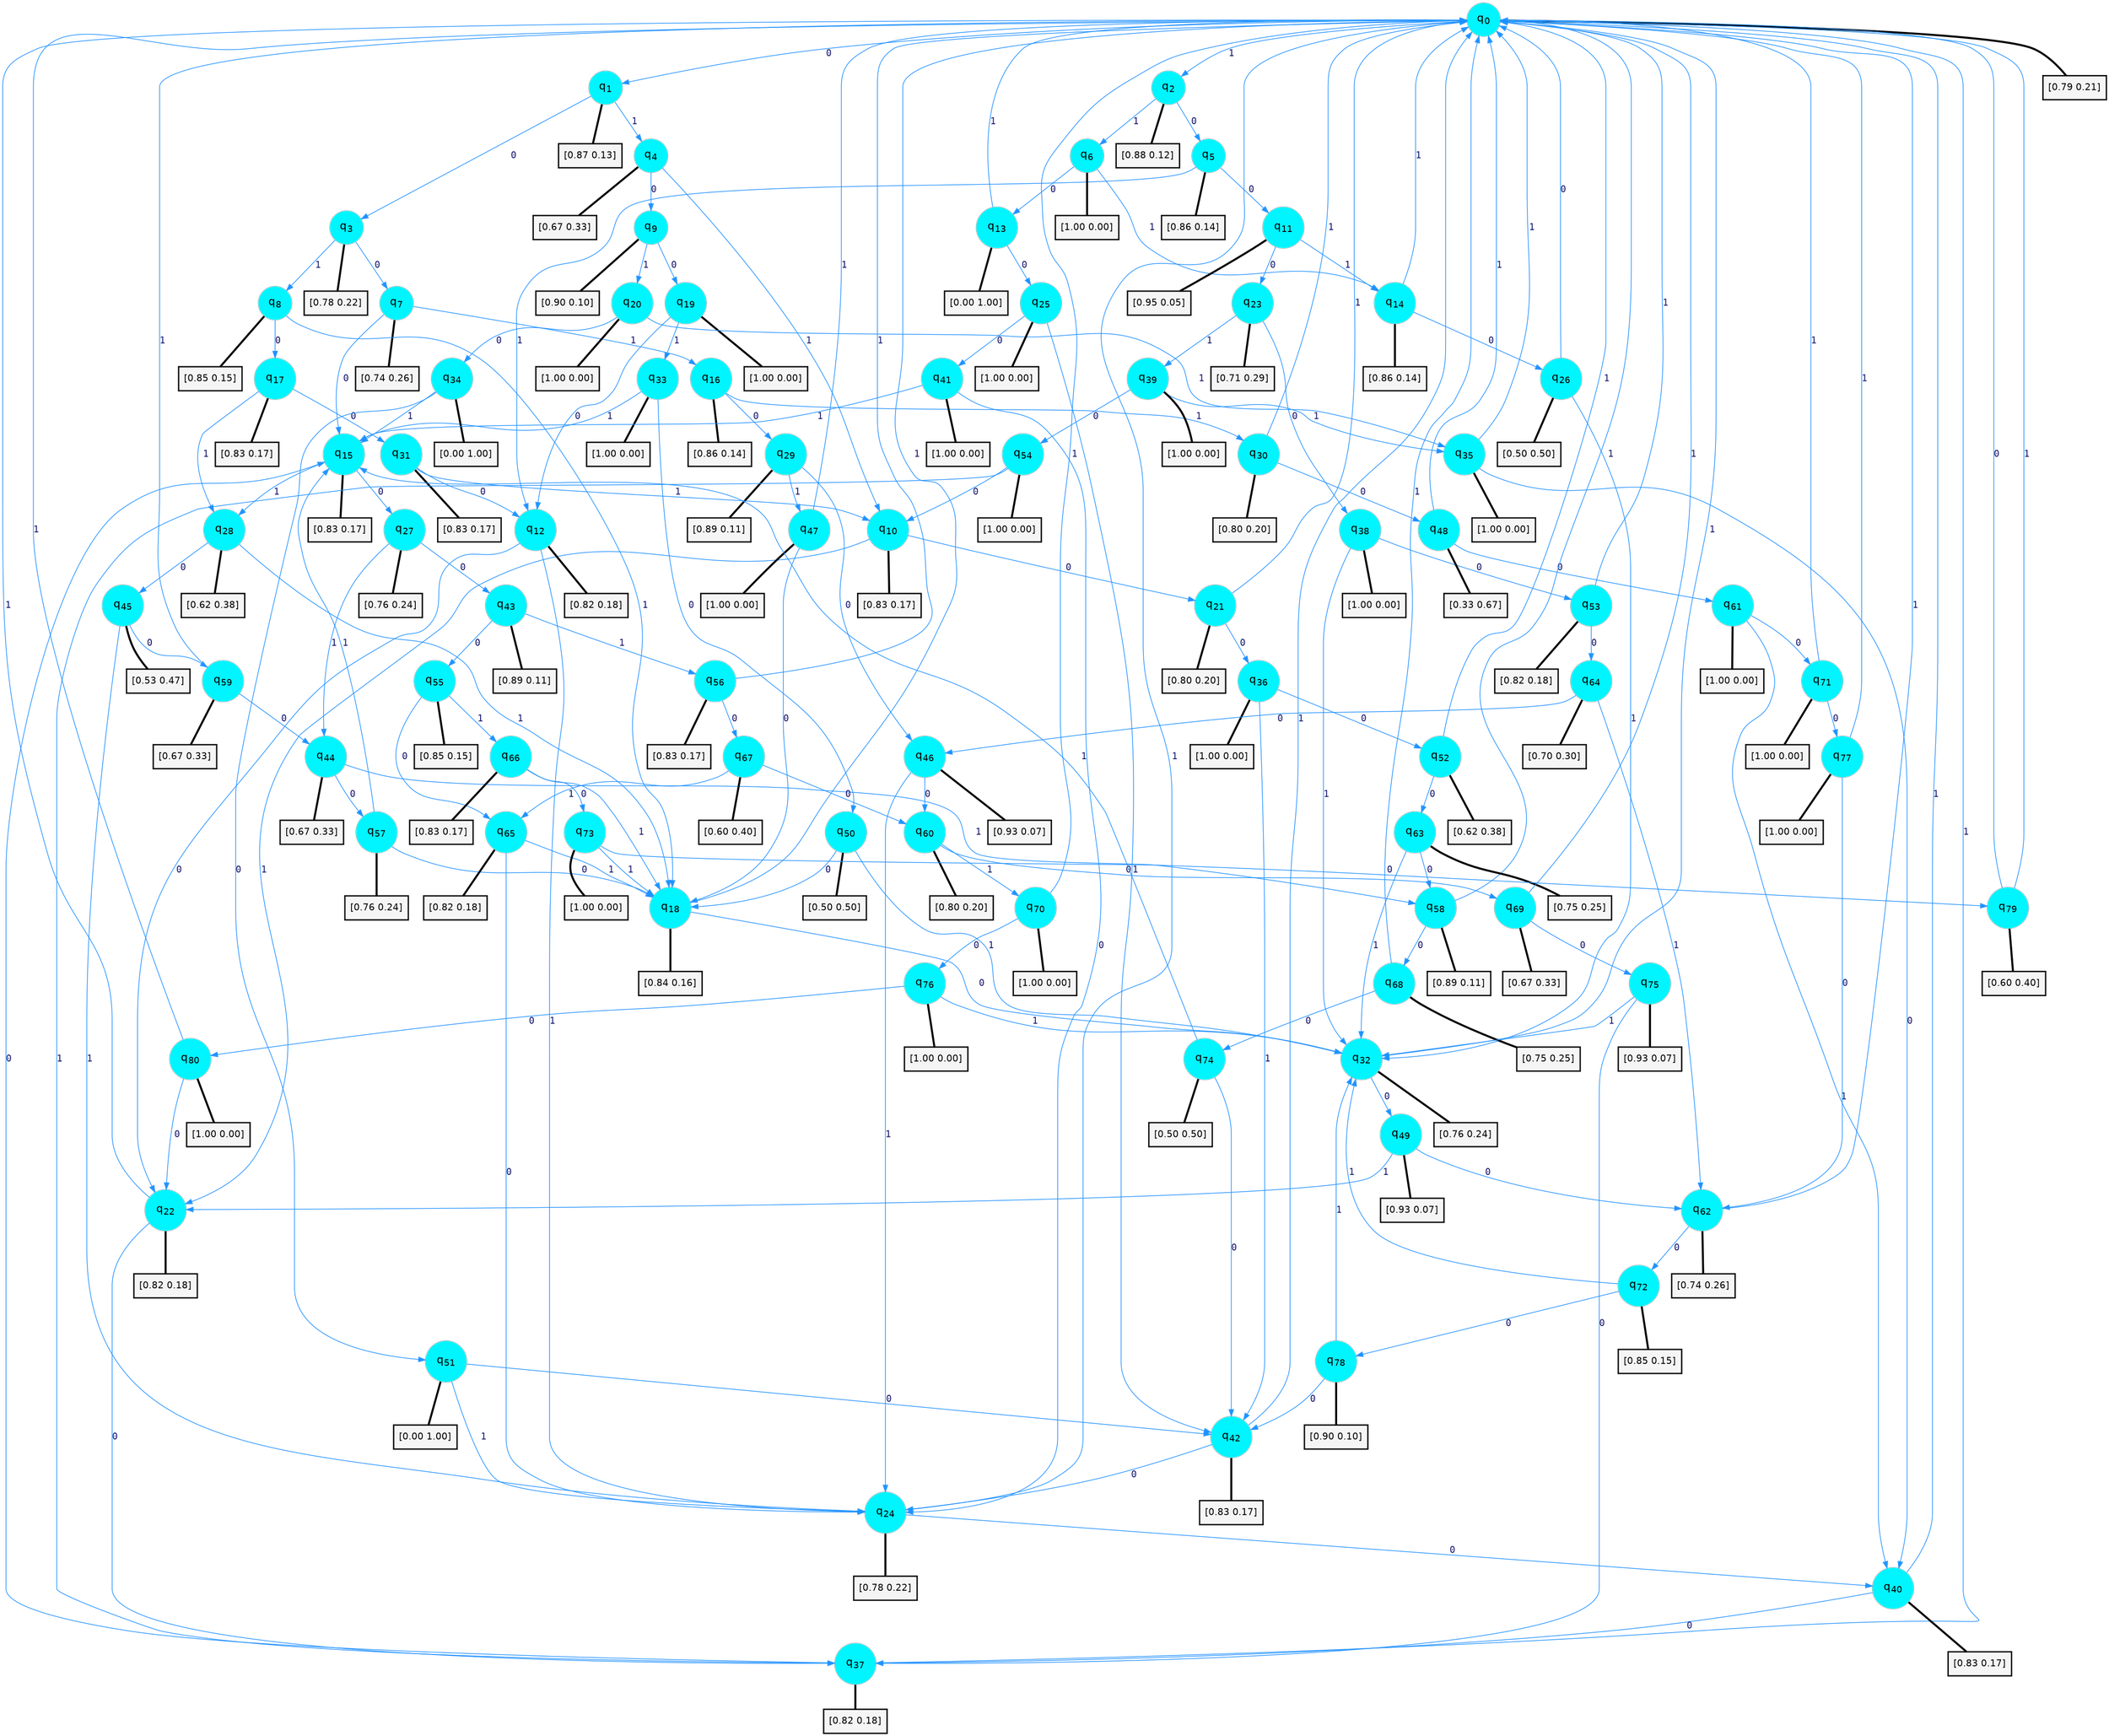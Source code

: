 digraph G {
graph [
bgcolor=transparent, dpi=300, rankdir=TD, size="40,25"];
node [
color=gray, fillcolor=turquoise1, fontcolor=black, fontname=Helvetica, fontsize=16, fontweight=bold, shape=circle, style=filled];
edge [
arrowsize=1, color=dodgerblue1, fontcolor=midnightblue, fontname=courier, fontweight=bold, penwidth=1, style=solid, weight=20];
0[label=<q<SUB>0</SUB>>];
1[label=<q<SUB>1</SUB>>];
2[label=<q<SUB>2</SUB>>];
3[label=<q<SUB>3</SUB>>];
4[label=<q<SUB>4</SUB>>];
5[label=<q<SUB>5</SUB>>];
6[label=<q<SUB>6</SUB>>];
7[label=<q<SUB>7</SUB>>];
8[label=<q<SUB>8</SUB>>];
9[label=<q<SUB>9</SUB>>];
10[label=<q<SUB>10</SUB>>];
11[label=<q<SUB>11</SUB>>];
12[label=<q<SUB>12</SUB>>];
13[label=<q<SUB>13</SUB>>];
14[label=<q<SUB>14</SUB>>];
15[label=<q<SUB>15</SUB>>];
16[label=<q<SUB>16</SUB>>];
17[label=<q<SUB>17</SUB>>];
18[label=<q<SUB>18</SUB>>];
19[label=<q<SUB>19</SUB>>];
20[label=<q<SUB>20</SUB>>];
21[label=<q<SUB>21</SUB>>];
22[label=<q<SUB>22</SUB>>];
23[label=<q<SUB>23</SUB>>];
24[label=<q<SUB>24</SUB>>];
25[label=<q<SUB>25</SUB>>];
26[label=<q<SUB>26</SUB>>];
27[label=<q<SUB>27</SUB>>];
28[label=<q<SUB>28</SUB>>];
29[label=<q<SUB>29</SUB>>];
30[label=<q<SUB>30</SUB>>];
31[label=<q<SUB>31</SUB>>];
32[label=<q<SUB>32</SUB>>];
33[label=<q<SUB>33</SUB>>];
34[label=<q<SUB>34</SUB>>];
35[label=<q<SUB>35</SUB>>];
36[label=<q<SUB>36</SUB>>];
37[label=<q<SUB>37</SUB>>];
38[label=<q<SUB>38</SUB>>];
39[label=<q<SUB>39</SUB>>];
40[label=<q<SUB>40</SUB>>];
41[label=<q<SUB>41</SUB>>];
42[label=<q<SUB>42</SUB>>];
43[label=<q<SUB>43</SUB>>];
44[label=<q<SUB>44</SUB>>];
45[label=<q<SUB>45</SUB>>];
46[label=<q<SUB>46</SUB>>];
47[label=<q<SUB>47</SUB>>];
48[label=<q<SUB>48</SUB>>];
49[label=<q<SUB>49</SUB>>];
50[label=<q<SUB>50</SUB>>];
51[label=<q<SUB>51</SUB>>];
52[label=<q<SUB>52</SUB>>];
53[label=<q<SUB>53</SUB>>];
54[label=<q<SUB>54</SUB>>];
55[label=<q<SUB>55</SUB>>];
56[label=<q<SUB>56</SUB>>];
57[label=<q<SUB>57</SUB>>];
58[label=<q<SUB>58</SUB>>];
59[label=<q<SUB>59</SUB>>];
60[label=<q<SUB>60</SUB>>];
61[label=<q<SUB>61</SUB>>];
62[label=<q<SUB>62</SUB>>];
63[label=<q<SUB>63</SUB>>];
64[label=<q<SUB>64</SUB>>];
65[label=<q<SUB>65</SUB>>];
66[label=<q<SUB>66</SUB>>];
67[label=<q<SUB>67</SUB>>];
68[label=<q<SUB>68</SUB>>];
69[label=<q<SUB>69</SUB>>];
70[label=<q<SUB>70</SUB>>];
71[label=<q<SUB>71</SUB>>];
72[label=<q<SUB>72</SUB>>];
73[label=<q<SUB>73</SUB>>];
74[label=<q<SUB>74</SUB>>];
75[label=<q<SUB>75</SUB>>];
76[label=<q<SUB>76</SUB>>];
77[label=<q<SUB>77</SUB>>];
78[label=<q<SUB>78</SUB>>];
79[label=<q<SUB>79</SUB>>];
80[label=<q<SUB>80</SUB>>];
81[label="[0.79 0.21]", shape=box,fontcolor=black, fontname=Helvetica, fontsize=14, penwidth=2, fillcolor=whitesmoke,color=black];
82[label="[0.87 0.13]", shape=box,fontcolor=black, fontname=Helvetica, fontsize=14, penwidth=2, fillcolor=whitesmoke,color=black];
83[label="[0.88 0.12]", shape=box,fontcolor=black, fontname=Helvetica, fontsize=14, penwidth=2, fillcolor=whitesmoke,color=black];
84[label="[0.78 0.22]", shape=box,fontcolor=black, fontname=Helvetica, fontsize=14, penwidth=2, fillcolor=whitesmoke,color=black];
85[label="[0.67 0.33]", shape=box,fontcolor=black, fontname=Helvetica, fontsize=14, penwidth=2, fillcolor=whitesmoke,color=black];
86[label="[0.86 0.14]", shape=box,fontcolor=black, fontname=Helvetica, fontsize=14, penwidth=2, fillcolor=whitesmoke,color=black];
87[label="[1.00 0.00]", shape=box,fontcolor=black, fontname=Helvetica, fontsize=14, penwidth=2, fillcolor=whitesmoke,color=black];
88[label="[0.74 0.26]", shape=box,fontcolor=black, fontname=Helvetica, fontsize=14, penwidth=2, fillcolor=whitesmoke,color=black];
89[label="[0.85 0.15]", shape=box,fontcolor=black, fontname=Helvetica, fontsize=14, penwidth=2, fillcolor=whitesmoke,color=black];
90[label="[0.90 0.10]", shape=box,fontcolor=black, fontname=Helvetica, fontsize=14, penwidth=2, fillcolor=whitesmoke,color=black];
91[label="[0.83 0.17]", shape=box,fontcolor=black, fontname=Helvetica, fontsize=14, penwidth=2, fillcolor=whitesmoke,color=black];
92[label="[0.95 0.05]", shape=box,fontcolor=black, fontname=Helvetica, fontsize=14, penwidth=2, fillcolor=whitesmoke,color=black];
93[label="[0.82 0.18]", shape=box,fontcolor=black, fontname=Helvetica, fontsize=14, penwidth=2, fillcolor=whitesmoke,color=black];
94[label="[0.00 1.00]", shape=box,fontcolor=black, fontname=Helvetica, fontsize=14, penwidth=2, fillcolor=whitesmoke,color=black];
95[label="[0.86 0.14]", shape=box,fontcolor=black, fontname=Helvetica, fontsize=14, penwidth=2, fillcolor=whitesmoke,color=black];
96[label="[0.83 0.17]", shape=box,fontcolor=black, fontname=Helvetica, fontsize=14, penwidth=2, fillcolor=whitesmoke,color=black];
97[label="[0.86 0.14]", shape=box,fontcolor=black, fontname=Helvetica, fontsize=14, penwidth=2, fillcolor=whitesmoke,color=black];
98[label="[0.83 0.17]", shape=box,fontcolor=black, fontname=Helvetica, fontsize=14, penwidth=2, fillcolor=whitesmoke,color=black];
99[label="[0.84 0.16]", shape=box,fontcolor=black, fontname=Helvetica, fontsize=14, penwidth=2, fillcolor=whitesmoke,color=black];
100[label="[1.00 0.00]", shape=box,fontcolor=black, fontname=Helvetica, fontsize=14, penwidth=2, fillcolor=whitesmoke,color=black];
101[label="[1.00 0.00]", shape=box,fontcolor=black, fontname=Helvetica, fontsize=14, penwidth=2, fillcolor=whitesmoke,color=black];
102[label="[0.80 0.20]", shape=box,fontcolor=black, fontname=Helvetica, fontsize=14, penwidth=2, fillcolor=whitesmoke,color=black];
103[label="[0.82 0.18]", shape=box,fontcolor=black, fontname=Helvetica, fontsize=14, penwidth=2, fillcolor=whitesmoke,color=black];
104[label="[0.71 0.29]", shape=box,fontcolor=black, fontname=Helvetica, fontsize=14, penwidth=2, fillcolor=whitesmoke,color=black];
105[label="[0.78 0.22]", shape=box,fontcolor=black, fontname=Helvetica, fontsize=14, penwidth=2, fillcolor=whitesmoke,color=black];
106[label="[1.00 0.00]", shape=box,fontcolor=black, fontname=Helvetica, fontsize=14, penwidth=2, fillcolor=whitesmoke,color=black];
107[label="[0.50 0.50]", shape=box,fontcolor=black, fontname=Helvetica, fontsize=14, penwidth=2, fillcolor=whitesmoke,color=black];
108[label="[0.76 0.24]", shape=box,fontcolor=black, fontname=Helvetica, fontsize=14, penwidth=2, fillcolor=whitesmoke,color=black];
109[label="[0.62 0.38]", shape=box,fontcolor=black, fontname=Helvetica, fontsize=14, penwidth=2, fillcolor=whitesmoke,color=black];
110[label="[0.89 0.11]", shape=box,fontcolor=black, fontname=Helvetica, fontsize=14, penwidth=2, fillcolor=whitesmoke,color=black];
111[label="[0.80 0.20]", shape=box,fontcolor=black, fontname=Helvetica, fontsize=14, penwidth=2, fillcolor=whitesmoke,color=black];
112[label="[0.83 0.17]", shape=box,fontcolor=black, fontname=Helvetica, fontsize=14, penwidth=2, fillcolor=whitesmoke,color=black];
113[label="[0.76 0.24]", shape=box,fontcolor=black, fontname=Helvetica, fontsize=14, penwidth=2, fillcolor=whitesmoke,color=black];
114[label="[1.00 0.00]", shape=box,fontcolor=black, fontname=Helvetica, fontsize=14, penwidth=2, fillcolor=whitesmoke,color=black];
115[label="[0.00 1.00]", shape=box,fontcolor=black, fontname=Helvetica, fontsize=14, penwidth=2, fillcolor=whitesmoke,color=black];
116[label="[1.00 0.00]", shape=box,fontcolor=black, fontname=Helvetica, fontsize=14, penwidth=2, fillcolor=whitesmoke,color=black];
117[label="[1.00 0.00]", shape=box,fontcolor=black, fontname=Helvetica, fontsize=14, penwidth=2, fillcolor=whitesmoke,color=black];
118[label="[0.82 0.18]", shape=box,fontcolor=black, fontname=Helvetica, fontsize=14, penwidth=2, fillcolor=whitesmoke,color=black];
119[label="[1.00 0.00]", shape=box,fontcolor=black, fontname=Helvetica, fontsize=14, penwidth=2, fillcolor=whitesmoke,color=black];
120[label="[1.00 0.00]", shape=box,fontcolor=black, fontname=Helvetica, fontsize=14, penwidth=2, fillcolor=whitesmoke,color=black];
121[label="[0.83 0.17]", shape=box,fontcolor=black, fontname=Helvetica, fontsize=14, penwidth=2, fillcolor=whitesmoke,color=black];
122[label="[1.00 0.00]", shape=box,fontcolor=black, fontname=Helvetica, fontsize=14, penwidth=2, fillcolor=whitesmoke,color=black];
123[label="[0.83 0.17]", shape=box,fontcolor=black, fontname=Helvetica, fontsize=14, penwidth=2, fillcolor=whitesmoke,color=black];
124[label="[0.89 0.11]", shape=box,fontcolor=black, fontname=Helvetica, fontsize=14, penwidth=2, fillcolor=whitesmoke,color=black];
125[label="[0.67 0.33]", shape=box,fontcolor=black, fontname=Helvetica, fontsize=14, penwidth=2, fillcolor=whitesmoke,color=black];
126[label="[0.53 0.47]", shape=box,fontcolor=black, fontname=Helvetica, fontsize=14, penwidth=2, fillcolor=whitesmoke,color=black];
127[label="[0.93 0.07]", shape=box,fontcolor=black, fontname=Helvetica, fontsize=14, penwidth=2, fillcolor=whitesmoke,color=black];
128[label="[1.00 0.00]", shape=box,fontcolor=black, fontname=Helvetica, fontsize=14, penwidth=2, fillcolor=whitesmoke,color=black];
129[label="[0.33 0.67]", shape=box,fontcolor=black, fontname=Helvetica, fontsize=14, penwidth=2, fillcolor=whitesmoke,color=black];
130[label="[0.93 0.07]", shape=box,fontcolor=black, fontname=Helvetica, fontsize=14, penwidth=2, fillcolor=whitesmoke,color=black];
131[label="[0.50 0.50]", shape=box,fontcolor=black, fontname=Helvetica, fontsize=14, penwidth=2, fillcolor=whitesmoke,color=black];
132[label="[0.00 1.00]", shape=box,fontcolor=black, fontname=Helvetica, fontsize=14, penwidth=2, fillcolor=whitesmoke,color=black];
133[label="[0.62 0.38]", shape=box,fontcolor=black, fontname=Helvetica, fontsize=14, penwidth=2, fillcolor=whitesmoke,color=black];
134[label="[0.82 0.18]", shape=box,fontcolor=black, fontname=Helvetica, fontsize=14, penwidth=2, fillcolor=whitesmoke,color=black];
135[label="[1.00 0.00]", shape=box,fontcolor=black, fontname=Helvetica, fontsize=14, penwidth=2, fillcolor=whitesmoke,color=black];
136[label="[0.85 0.15]", shape=box,fontcolor=black, fontname=Helvetica, fontsize=14, penwidth=2, fillcolor=whitesmoke,color=black];
137[label="[0.83 0.17]", shape=box,fontcolor=black, fontname=Helvetica, fontsize=14, penwidth=2, fillcolor=whitesmoke,color=black];
138[label="[0.76 0.24]", shape=box,fontcolor=black, fontname=Helvetica, fontsize=14, penwidth=2, fillcolor=whitesmoke,color=black];
139[label="[0.89 0.11]", shape=box,fontcolor=black, fontname=Helvetica, fontsize=14, penwidth=2, fillcolor=whitesmoke,color=black];
140[label="[0.67 0.33]", shape=box,fontcolor=black, fontname=Helvetica, fontsize=14, penwidth=2, fillcolor=whitesmoke,color=black];
141[label="[0.80 0.20]", shape=box,fontcolor=black, fontname=Helvetica, fontsize=14, penwidth=2, fillcolor=whitesmoke,color=black];
142[label="[1.00 0.00]", shape=box,fontcolor=black, fontname=Helvetica, fontsize=14, penwidth=2, fillcolor=whitesmoke,color=black];
143[label="[0.74 0.26]", shape=box,fontcolor=black, fontname=Helvetica, fontsize=14, penwidth=2, fillcolor=whitesmoke,color=black];
144[label="[0.75 0.25]", shape=box,fontcolor=black, fontname=Helvetica, fontsize=14, penwidth=2, fillcolor=whitesmoke,color=black];
145[label="[0.70 0.30]", shape=box,fontcolor=black, fontname=Helvetica, fontsize=14, penwidth=2, fillcolor=whitesmoke,color=black];
146[label="[0.82 0.18]", shape=box,fontcolor=black, fontname=Helvetica, fontsize=14, penwidth=2, fillcolor=whitesmoke,color=black];
147[label="[0.83 0.17]", shape=box,fontcolor=black, fontname=Helvetica, fontsize=14, penwidth=2, fillcolor=whitesmoke,color=black];
148[label="[0.60 0.40]", shape=box,fontcolor=black, fontname=Helvetica, fontsize=14, penwidth=2, fillcolor=whitesmoke,color=black];
149[label="[0.75 0.25]", shape=box,fontcolor=black, fontname=Helvetica, fontsize=14, penwidth=2, fillcolor=whitesmoke,color=black];
150[label="[0.67 0.33]", shape=box,fontcolor=black, fontname=Helvetica, fontsize=14, penwidth=2, fillcolor=whitesmoke,color=black];
151[label="[1.00 0.00]", shape=box,fontcolor=black, fontname=Helvetica, fontsize=14, penwidth=2, fillcolor=whitesmoke,color=black];
152[label="[1.00 0.00]", shape=box,fontcolor=black, fontname=Helvetica, fontsize=14, penwidth=2, fillcolor=whitesmoke,color=black];
153[label="[0.85 0.15]", shape=box,fontcolor=black, fontname=Helvetica, fontsize=14, penwidth=2, fillcolor=whitesmoke,color=black];
154[label="[1.00 0.00]", shape=box,fontcolor=black, fontname=Helvetica, fontsize=14, penwidth=2, fillcolor=whitesmoke,color=black];
155[label="[0.50 0.50]", shape=box,fontcolor=black, fontname=Helvetica, fontsize=14, penwidth=2, fillcolor=whitesmoke,color=black];
156[label="[0.93 0.07]", shape=box,fontcolor=black, fontname=Helvetica, fontsize=14, penwidth=2, fillcolor=whitesmoke,color=black];
157[label="[1.00 0.00]", shape=box,fontcolor=black, fontname=Helvetica, fontsize=14, penwidth=2, fillcolor=whitesmoke,color=black];
158[label="[1.00 0.00]", shape=box,fontcolor=black, fontname=Helvetica, fontsize=14, penwidth=2, fillcolor=whitesmoke,color=black];
159[label="[0.90 0.10]", shape=box,fontcolor=black, fontname=Helvetica, fontsize=14, penwidth=2, fillcolor=whitesmoke,color=black];
160[label="[0.60 0.40]", shape=box,fontcolor=black, fontname=Helvetica, fontsize=14, penwidth=2, fillcolor=whitesmoke,color=black];
161[label="[1.00 0.00]", shape=box,fontcolor=black, fontname=Helvetica, fontsize=14, penwidth=2, fillcolor=whitesmoke,color=black];
0->1 [label=0];
0->2 [label=1];
0->81 [arrowhead=none, penwidth=3,color=black];
1->3 [label=0];
1->4 [label=1];
1->82 [arrowhead=none, penwidth=3,color=black];
2->5 [label=0];
2->6 [label=1];
2->83 [arrowhead=none, penwidth=3,color=black];
3->7 [label=0];
3->8 [label=1];
3->84 [arrowhead=none, penwidth=3,color=black];
4->9 [label=0];
4->10 [label=1];
4->85 [arrowhead=none, penwidth=3,color=black];
5->11 [label=0];
5->12 [label=1];
5->86 [arrowhead=none, penwidth=3,color=black];
6->13 [label=0];
6->14 [label=1];
6->87 [arrowhead=none, penwidth=3,color=black];
7->15 [label=0];
7->16 [label=1];
7->88 [arrowhead=none, penwidth=3,color=black];
8->17 [label=0];
8->18 [label=1];
8->89 [arrowhead=none, penwidth=3,color=black];
9->19 [label=0];
9->20 [label=1];
9->90 [arrowhead=none, penwidth=3,color=black];
10->21 [label=0];
10->22 [label=1];
10->91 [arrowhead=none, penwidth=3,color=black];
11->23 [label=0];
11->14 [label=1];
11->92 [arrowhead=none, penwidth=3,color=black];
12->22 [label=0];
12->24 [label=1];
12->93 [arrowhead=none, penwidth=3,color=black];
13->25 [label=0];
13->0 [label=1];
13->94 [arrowhead=none, penwidth=3,color=black];
14->26 [label=0];
14->0 [label=1];
14->95 [arrowhead=none, penwidth=3,color=black];
15->27 [label=0];
15->28 [label=1];
15->96 [arrowhead=none, penwidth=3,color=black];
16->29 [label=0];
16->30 [label=1];
16->97 [arrowhead=none, penwidth=3,color=black];
17->31 [label=0];
17->28 [label=1];
17->98 [arrowhead=none, penwidth=3,color=black];
18->32 [label=0];
18->0 [label=1];
18->99 [arrowhead=none, penwidth=3,color=black];
19->12 [label=0];
19->33 [label=1];
19->100 [arrowhead=none, penwidth=3,color=black];
20->34 [label=0];
20->35 [label=1];
20->101 [arrowhead=none, penwidth=3,color=black];
21->36 [label=0];
21->0 [label=1];
21->102 [arrowhead=none, penwidth=3,color=black];
22->37 [label=0];
22->0 [label=1];
22->103 [arrowhead=none, penwidth=3,color=black];
23->38 [label=0];
23->39 [label=1];
23->104 [arrowhead=none, penwidth=3,color=black];
24->40 [label=0];
24->0 [label=1];
24->105 [arrowhead=none, penwidth=3,color=black];
25->41 [label=0];
25->42 [label=1];
25->106 [arrowhead=none, penwidth=3,color=black];
26->0 [label=0];
26->32 [label=1];
26->107 [arrowhead=none, penwidth=3,color=black];
27->43 [label=0];
27->44 [label=1];
27->108 [arrowhead=none, penwidth=3,color=black];
28->45 [label=0];
28->18 [label=1];
28->109 [arrowhead=none, penwidth=3,color=black];
29->46 [label=0];
29->47 [label=1];
29->110 [arrowhead=none, penwidth=3,color=black];
30->48 [label=0];
30->0 [label=1];
30->111 [arrowhead=none, penwidth=3,color=black];
31->12 [label=0];
31->10 [label=1];
31->112 [arrowhead=none, penwidth=3,color=black];
32->49 [label=0];
32->0 [label=1];
32->113 [arrowhead=none, penwidth=3,color=black];
33->50 [label=0];
33->15 [label=1];
33->114 [arrowhead=none, penwidth=3,color=black];
34->51 [label=0];
34->15 [label=1];
34->115 [arrowhead=none, penwidth=3,color=black];
35->40 [label=0];
35->0 [label=1];
35->116 [arrowhead=none, penwidth=3,color=black];
36->52 [label=0];
36->42 [label=1];
36->117 [arrowhead=none, penwidth=3,color=black];
37->15 [label=0];
37->0 [label=1];
37->118 [arrowhead=none, penwidth=3,color=black];
38->53 [label=0];
38->32 [label=1];
38->119 [arrowhead=none, penwidth=3,color=black];
39->54 [label=0];
39->35 [label=1];
39->120 [arrowhead=none, penwidth=3,color=black];
40->37 [label=0];
40->0 [label=1];
40->121 [arrowhead=none, penwidth=3,color=black];
41->24 [label=0];
41->15 [label=1];
41->122 [arrowhead=none, penwidth=3,color=black];
42->24 [label=0];
42->0 [label=1];
42->123 [arrowhead=none, penwidth=3,color=black];
43->55 [label=0];
43->56 [label=1];
43->124 [arrowhead=none, penwidth=3,color=black];
44->57 [label=0];
44->58 [label=1];
44->125 [arrowhead=none, penwidth=3,color=black];
45->59 [label=0];
45->24 [label=1];
45->126 [arrowhead=none, penwidth=3,color=black];
46->60 [label=0];
46->24 [label=1];
46->127 [arrowhead=none, penwidth=3,color=black];
47->18 [label=0];
47->0 [label=1];
47->128 [arrowhead=none, penwidth=3,color=black];
48->61 [label=0];
48->0 [label=1];
48->129 [arrowhead=none, penwidth=3,color=black];
49->62 [label=0];
49->22 [label=1];
49->130 [arrowhead=none, penwidth=3,color=black];
50->18 [label=0];
50->32 [label=1];
50->131 [arrowhead=none, penwidth=3,color=black];
51->42 [label=0];
51->24 [label=1];
51->132 [arrowhead=none, penwidth=3,color=black];
52->63 [label=0];
52->0 [label=1];
52->133 [arrowhead=none, penwidth=3,color=black];
53->64 [label=0];
53->0 [label=1];
53->134 [arrowhead=none, penwidth=3,color=black];
54->10 [label=0];
54->37 [label=1];
54->135 [arrowhead=none, penwidth=3,color=black];
55->65 [label=0];
55->66 [label=1];
55->136 [arrowhead=none, penwidth=3,color=black];
56->67 [label=0];
56->0 [label=1];
56->137 [arrowhead=none, penwidth=3,color=black];
57->18 [label=0];
57->15 [label=1];
57->138 [arrowhead=none, penwidth=3,color=black];
58->68 [label=0];
58->0 [label=1];
58->139 [arrowhead=none, penwidth=3,color=black];
59->44 [label=0];
59->0 [label=1];
59->140 [arrowhead=none, penwidth=3,color=black];
60->69 [label=0];
60->70 [label=1];
60->141 [arrowhead=none, penwidth=3,color=black];
61->71 [label=0];
61->40 [label=1];
61->142 [arrowhead=none, penwidth=3,color=black];
62->72 [label=0];
62->0 [label=1];
62->143 [arrowhead=none, penwidth=3,color=black];
63->58 [label=0];
63->32 [label=1];
63->144 [arrowhead=none, penwidth=3,color=black];
64->46 [label=0];
64->62 [label=1];
64->145 [arrowhead=none, penwidth=3,color=black];
65->24 [label=0];
65->18 [label=1];
65->146 [arrowhead=none, penwidth=3,color=black];
66->73 [label=0];
66->18 [label=1];
66->147 [arrowhead=none, penwidth=3,color=black];
67->60 [label=0];
67->65 [label=1];
67->148 [arrowhead=none, penwidth=3,color=black];
68->74 [label=0];
68->0 [label=1];
68->149 [arrowhead=none, penwidth=3,color=black];
69->75 [label=0];
69->0 [label=1];
69->150 [arrowhead=none, penwidth=3,color=black];
70->76 [label=0];
70->0 [label=1];
70->151 [arrowhead=none, penwidth=3,color=black];
71->77 [label=0];
71->0 [label=1];
71->152 [arrowhead=none, penwidth=3,color=black];
72->78 [label=0];
72->32 [label=1];
72->153 [arrowhead=none, penwidth=3,color=black];
73->79 [label=0];
73->18 [label=1];
73->154 [arrowhead=none, penwidth=3,color=black];
74->42 [label=0];
74->15 [label=1];
74->155 [arrowhead=none, penwidth=3,color=black];
75->37 [label=0];
75->32 [label=1];
75->156 [arrowhead=none, penwidth=3,color=black];
76->80 [label=0];
76->32 [label=1];
76->157 [arrowhead=none, penwidth=3,color=black];
77->62 [label=0];
77->0 [label=1];
77->158 [arrowhead=none, penwidth=3,color=black];
78->42 [label=0];
78->32 [label=1];
78->159 [arrowhead=none, penwidth=3,color=black];
79->0 [label=0];
79->0 [label=1];
79->160 [arrowhead=none, penwidth=3,color=black];
80->22 [label=0];
80->0 [label=1];
80->161 [arrowhead=none, penwidth=3,color=black];
}
